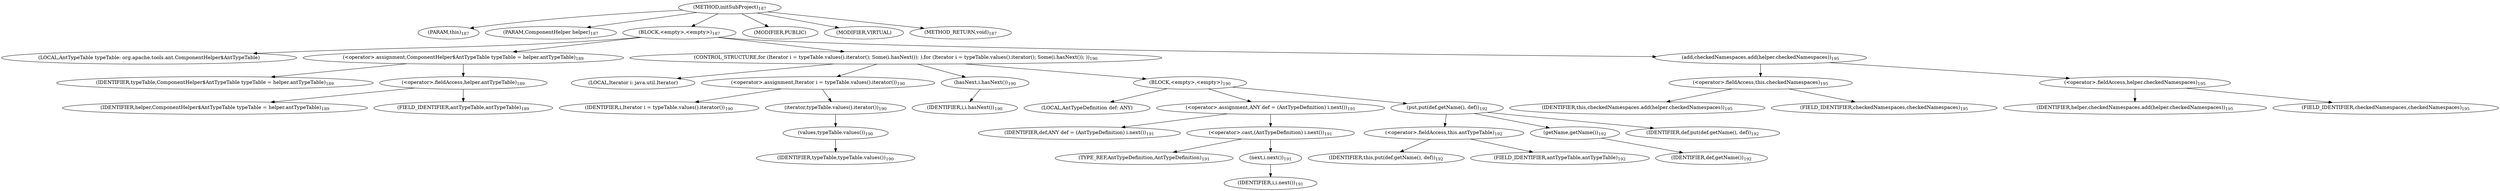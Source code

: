 digraph "initSubProject" {  
"329" [label = <(METHOD,initSubProject)<SUB>187</SUB>> ]
"330" [label = <(PARAM,this)<SUB>187</SUB>> ]
"331" [label = <(PARAM,ComponentHelper helper)<SUB>187</SUB>> ]
"332" [label = <(BLOCK,&lt;empty&gt;,&lt;empty&gt;)<SUB>187</SUB>> ]
"333" [label = <(LOCAL,AntTypeTable typeTable: org.apache.tools.ant.ComponentHelper$AntTypeTable)> ]
"334" [label = <(&lt;operator&gt;.assignment,ComponentHelper$AntTypeTable typeTable = helper.antTypeTable)<SUB>189</SUB>> ]
"335" [label = <(IDENTIFIER,typeTable,ComponentHelper$AntTypeTable typeTable = helper.antTypeTable)<SUB>189</SUB>> ]
"336" [label = <(&lt;operator&gt;.fieldAccess,helper.antTypeTable)<SUB>189</SUB>> ]
"337" [label = <(IDENTIFIER,helper,ComponentHelper$AntTypeTable typeTable = helper.antTypeTable)<SUB>189</SUB>> ]
"338" [label = <(FIELD_IDENTIFIER,antTypeTable,antTypeTable)<SUB>189</SUB>> ]
"339" [label = <(CONTROL_STRUCTURE,for (Iterator i = typeTable.values().iterator(); Some(i.hasNext()); ),for (Iterator i = typeTable.values().iterator(); Some(i.hasNext()); ))<SUB>190</SUB>> ]
"340" [label = <(LOCAL,Iterator i: java.util.Iterator)> ]
"341" [label = <(&lt;operator&gt;.assignment,Iterator i = typeTable.values().iterator())<SUB>190</SUB>> ]
"342" [label = <(IDENTIFIER,i,Iterator i = typeTable.values().iterator())<SUB>190</SUB>> ]
"343" [label = <(iterator,typeTable.values().iterator())<SUB>190</SUB>> ]
"344" [label = <(values,typeTable.values())<SUB>190</SUB>> ]
"345" [label = <(IDENTIFIER,typeTable,typeTable.values())<SUB>190</SUB>> ]
"346" [label = <(hasNext,i.hasNext())<SUB>190</SUB>> ]
"347" [label = <(IDENTIFIER,i,i.hasNext())<SUB>190</SUB>> ]
"348" [label = <(BLOCK,&lt;empty&gt;,&lt;empty&gt;)<SUB>190</SUB>> ]
"349" [label = <(LOCAL,AntTypeDefinition def: ANY)> ]
"350" [label = <(&lt;operator&gt;.assignment,ANY def = (AntTypeDefinition) i.next())<SUB>191</SUB>> ]
"351" [label = <(IDENTIFIER,def,ANY def = (AntTypeDefinition) i.next())<SUB>191</SUB>> ]
"352" [label = <(&lt;operator&gt;.cast,(AntTypeDefinition) i.next())<SUB>191</SUB>> ]
"353" [label = <(TYPE_REF,AntTypeDefinition,AntTypeDefinition)<SUB>191</SUB>> ]
"354" [label = <(next,i.next())<SUB>191</SUB>> ]
"355" [label = <(IDENTIFIER,i,i.next())<SUB>191</SUB>> ]
"356" [label = <(put,put(def.getName(), def))<SUB>192</SUB>> ]
"357" [label = <(&lt;operator&gt;.fieldAccess,this.antTypeTable)<SUB>192</SUB>> ]
"358" [label = <(IDENTIFIER,this,put(def.getName(), def))<SUB>192</SUB>> ]
"359" [label = <(FIELD_IDENTIFIER,antTypeTable,antTypeTable)<SUB>192</SUB>> ]
"360" [label = <(getName,getName())<SUB>192</SUB>> ]
"361" [label = <(IDENTIFIER,def,getName())<SUB>192</SUB>> ]
"362" [label = <(IDENTIFIER,def,put(def.getName(), def))<SUB>192</SUB>> ]
"363" [label = <(add,checkedNamespaces.add(helper.checkedNamespaces))<SUB>195</SUB>> ]
"364" [label = <(&lt;operator&gt;.fieldAccess,this.checkedNamespaces)<SUB>195</SUB>> ]
"365" [label = <(IDENTIFIER,this,checkedNamespaces.add(helper.checkedNamespaces))<SUB>195</SUB>> ]
"366" [label = <(FIELD_IDENTIFIER,checkedNamespaces,checkedNamespaces)<SUB>195</SUB>> ]
"367" [label = <(&lt;operator&gt;.fieldAccess,helper.checkedNamespaces)<SUB>195</SUB>> ]
"368" [label = <(IDENTIFIER,helper,checkedNamespaces.add(helper.checkedNamespaces))<SUB>195</SUB>> ]
"369" [label = <(FIELD_IDENTIFIER,checkedNamespaces,checkedNamespaces)<SUB>195</SUB>> ]
"370" [label = <(MODIFIER,PUBLIC)> ]
"371" [label = <(MODIFIER,VIRTUAL)> ]
"372" [label = <(METHOD_RETURN,void)<SUB>187</SUB>> ]
  "329" -> "330" 
  "329" -> "331" 
  "329" -> "332" 
  "329" -> "370" 
  "329" -> "371" 
  "329" -> "372" 
  "332" -> "333" 
  "332" -> "334" 
  "332" -> "339" 
  "332" -> "363" 
  "334" -> "335" 
  "334" -> "336" 
  "336" -> "337" 
  "336" -> "338" 
  "339" -> "340" 
  "339" -> "341" 
  "339" -> "346" 
  "339" -> "348" 
  "341" -> "342" 
  "341" -> "343" 
  "343" -> "344" 
  "344" -> "345" 
  "346" -> "347" 
  "348" -> "349" 
  "348" -> "350" 
  "348" -> "356" 
  "350" -> "351" 
  "350" -> "352" 
  "352" -> "353" 
  "352" -> "354" 
  "354" -> "355" 
  "356" -> "357" 
  "356" -> "360" 
  "356" -> "362" 
  "357" -> "358" 
  "357" -> "359" 
  "360" -> "361" 
  "363" -> "364" 
  "363" -> "367" 
  "364" -> "365" 
  "364" -> "366" 
  "367" -> "368" 
  "367" -> "369" 
}
